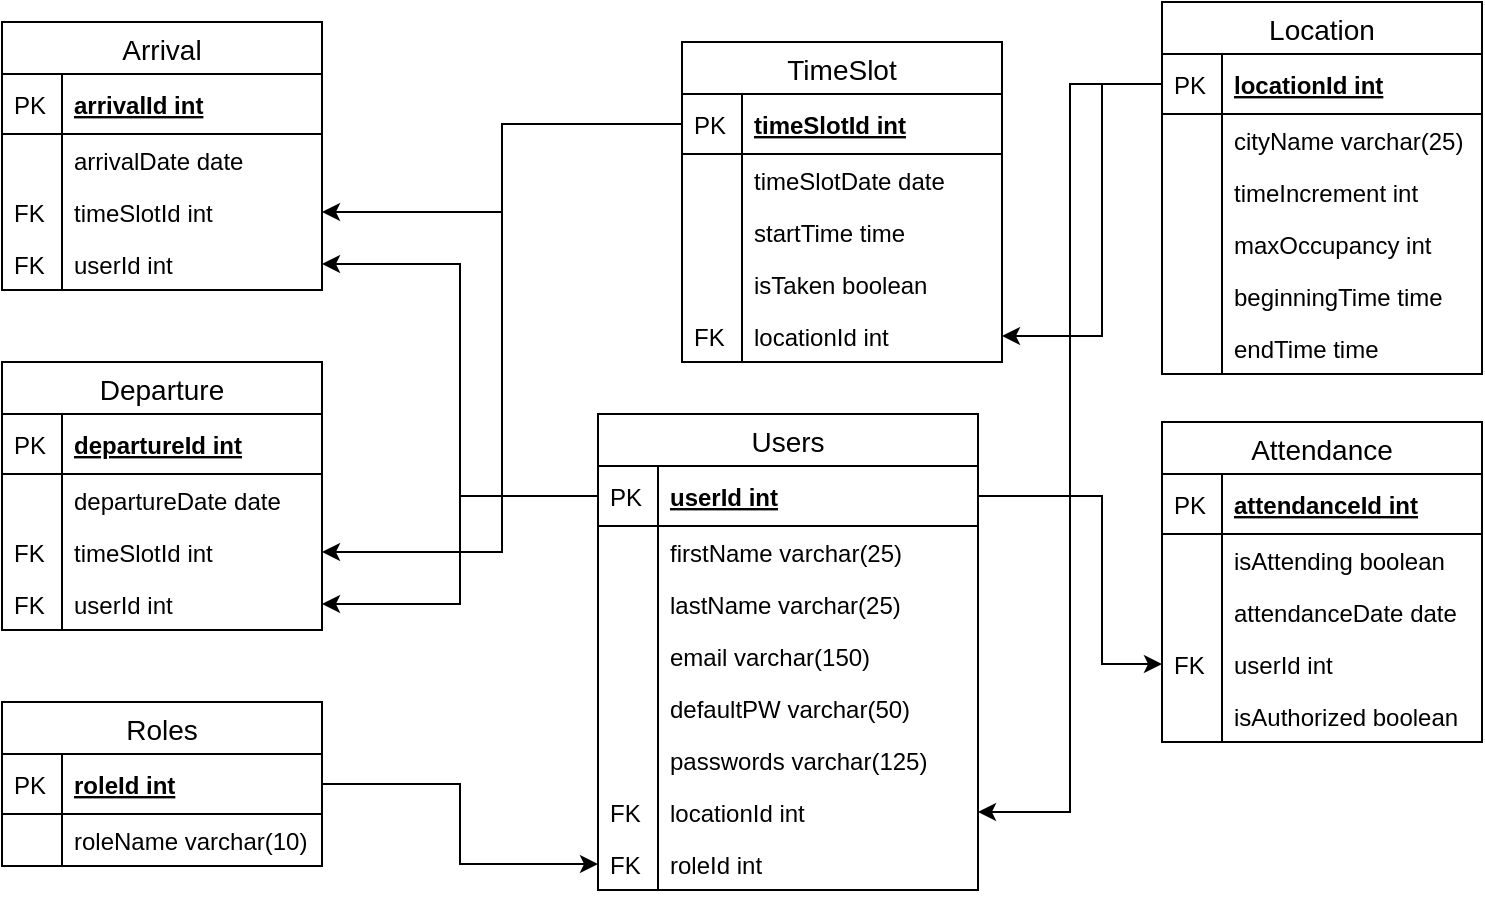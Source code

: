 <mxfile version="11.1.4" type="device"><diagram id="C5RBs43oDa-KdzZeNtuy" name="Page-1"><mxGraphModel dx="1326" dy="808" grid="1" gridSize="10" guides="1" tooltips="1" connect="1" arrows="1" fold="1" page="1" pageScale="1" pageWidth="827" pageHeight="1169" math="0" shadow="0"><root><mxCell id="WIyWlLk6GJQsqaUBKTNV-0"/><mxCell id="WIyWlLk6GJQsqaUBKTNV-1" parent="WIyWlLk6GJQsqaUBKTNV-0"/><mxCell id="_9eZd36qCRKA0Puoi7KZ-58" style="edgeStyle=orthogonalEdgeStyle;rounded=0;orthogonalLoop=1;jettySize=auto;html=1;exitX=1;exitY=0.5;exitDx=0;exitDy=0;entryX=0;entryY=0.5;entryDx=0;entryDy=0;" parent="WIyWlLk6GJQsqaUBKTNV-1" source="_9eZd36qCRKA0Puoi7KZ-10" target="_9eZd36qCRKA0Puoi7KZ-40" edge="1"><mxGeometry relative="1" as="geometry"><Array as="points"><mxPoint x="570" y="267"/><mxPoint x="570" y="351"/></Array></mxGeometry></mxCell><mxCell id="_9eZd36qCRKA0Puoi7KZ-59" style="edgeStyle=orthogonalEdgeStyle;rounded=0;orthogonalLoop=1;jettySize=auto;html=1;exitX=0;exitY=0.5;exitDx=0;exitDy=0;entryX=1;entryY=0.5;entryDx=0;entryDy=0;" parent="WIyWlLk6GJQsqaUBKTNV-1" source="_9eZd36qCRKA0Puoi7KZ-10" target="_9eZd36qCRKA0Puoi7KZ-27" edge="1"><mxGeometry relative="1" as="geometry"/></mxCell><mxCell id="_9eZd36qCRKA0Puoi7KZ-62" style="edgeStyle=orthogonalEdgeStyle;rounded=0;orthogonalLoop=1;jettySize=auto;html=1;exitX=0;exitY=0.5;exitDx=0;exitDy=0;entryX=1;entryY=0.5;entryDx=0;entryDy=0;" parent="WIyWlLk6GJQsqaUBKTNV-1" source="_9eZd36qCRKA0Puoi7KZ-45" target="_9eZd36qCRKA0Puoi7KZ-25" edge="1"><mxGeometry relative="1" as="geometry"/></mxCell><mxCell id="_9eZd36qCRKA0Puoi7KZ-75" style="edgeStyle=orthogonalEdgeStyle;rounded=0;orthogonalLoop=1;jettySize=auto;html=1;exitX=0;exitY=0.5;exitDx=0;exitDy=0;entryX=1;entryY=0.5;entryDx=0;entryDy=0;" parent="WIyWlLk6GJQsqaUBKTNV-1" source="_9eZd36qCRKA0Puoi7KZ-10" target="_9eZd36qCRKA0Puoi7KZ-70" edge="1"><mxGeometry relative="1" as="geometry"/></mxCell><mxCell id="_9eZd36qCRKA0Puoi7KZ-33" value="Attendance" style="swimlane;fontStyle=0;childLayout=stackLayout;horizontal=1;startSize=26;horizontalStack=0;resizeParent=1;resizeParentMax=0;resizeLast=0;collapsible=1;marginBottom=0;align=center;fontSize=14;" parent="WIyWlLk6GJQsqaUBKTNV-1" vertex="1"><mxGeometry x="600" y="230" width="160" height="160" as="geometry"><mxRectangle x="600" y="230" width="100" height="26" as="alternateBounds"/></mxGeometry></mxCell><mxCell id="_9eZd36qCRKA0Puoi7KZ-34" value="attendanceId int" style="shape=partialRectangle;top=0;left=0;right=0;bottom=1;align=left;verticalAlign=middle;fillColor=none;spacingLeft=34;spacingRight=4;overflow=hidden;rotatable=0;points=[[0,0.5],[1,0.5]];portConstraint=eastwest;dropTarget=0;fontStyle=5;fontSize=12;" parent="_9eZd36qCRKA0Puoi7KZ-33" vertex="1"><mxGeometry y="26" width="160" height="30" as="geometry"/></mxCell><mxCell id="_9eZd36qCRKA0Puoi7KZ-35" value="PK" style="shape=partialRectangle;top=0;left=0;bottom=0;fillColor=none;align=left;verticalAlign=middle;spacingLeft=4;spacingRight=4;overflow=hidden;rotatable=0;points=[];portConstraint=eastwest;part=1;fontSize=12;" parent="_9eZd36qCRKA0Puoi7KZ-34" vertex="1" connectable="0"><mxGeometry width="30" height="30" as="geometry"/></mxCell><mxCell id="_9eZd36qCRKA0Puoi7KZ-36" value="isAttending boolean" style="shape=partialRectangle;top=0;left=0;right=0;bottom=0;align=left;verticalAlign=top;fillColor=none;spacingLeft=34;spacingRight=4;overflow=hidden;rotatable=0;points=[[0,0.5],[1,0.5]];portConstraint=eastwest;dropTarget=0;fontSize=12;" parent="_9eZd36qCRKA0Puoi7KZ-33" vertex="1"><mxGeometry y="56" width="160" height="26" as="geometry"/></mxCell><mxCell id="_9eZd36qCRKA0Puoi7KZ-37" value="" style="shape=partialRectangle;top=0;left=0;bottom=0;fillColor=none;align=left;verticalAlign=top;spacingLeft=4;spacingRight=4;overflow=hidden;rotatable=0;points=[];portConstraint=eastwest;part=1;fontSize=12;" parent="_9eZd36qCRKA0Puoi7KZ-36" vertex="1" connectable="0"><mxGeometry width="30" height="26" as="geometry"/></mxCell><mxCell id="_9eZd36qCRKA0Puoi7KZ-38" value="attendanceDate date" style="shape=partialRectangle;top=0;left=0;right=0;bottom=0;align=left;verticalAlign=top;fillColor=none;spacingLeft=34;spacingRight=4;overflow=hidden;rotatable=0;points=[[0,0.5],[1,0.5]];portConstraint=eastwest;dropTarget=0;fontSize=12;" parent="_9eZd36qCRKA0Puoi7KZ-33" vertex="1"><mxGeometry y="82" width="160" height="26" as="geometry"/></mxCell><mxCell id="_9eZd36qCRKA0Puoi7KZ-39" value="" style="shape=partialRectangle;top=0;left=0;bottom=0;fillColor=none;align=left;verticalAlign=top;spacingLeft=4;spacingRight=4;overflow=hidden;rotatable=0;points=[];portConstraint=eastwest;part=1;fontSize=12;" parent="_9eZd36qCRKA0Puoi7KZ-38" vertex="1" connectable="0"><mxGeometry width="30" height="26" as="geometry"/></mxCell><mxCell id="_9eZd36qCRKA0Puoi7KZ-40" value="userId int" style="shape=partialRectangle;top=0;left=0;right=0;bottom=0;align=left;verticalAlign=top;fillColor=none;spacingLeft=34;spacingRight=4;overflow=hidden;rotatable=0;points=[[0,0.5],[1,0.5]];portConstraint=eastwest;dropTarget=0;fontSize=12;" parent="_9eZd36qCRKA0Puoi7KZ-33" vertex="1"><mxGeometry y="108" width="160" height="26" as="geometry"/></mxCell><mxCell id="_9eZd36qCRKA0Puoi7KZ-41" value="FK" style="shape=partialRectangle;top=0;left=0;bottom=0;fillColor=none;align=left;verticalAlign=top;spacingLeft=4;spacingRight=4;overflow=hidden;rotatable=0;points=[];portConstraint=eastwest;part=1;fontSize=12;" parent="_9eZd36qCRKA0Puoi7KZ-40" vertex="1" connectable="0"><mxGeometry width="30" height="26" as="geometry"/></mxCell><mxCell id="MgWnpzEcwCALH-jue8gJ-12" value="isAuthorized boolean" style="shape=partialRectangle;top=0;left=0;right=0;bottom=0;align=left;verticalAlign=top;fillColor=none;spacingLeft=34;spacingRight=4;overflow=hidden;rotatable=0;points=[[0,0.5],[1,0.5]];portConstraint=eastwest;dropTarget=0;fontSize=12;" parent="_9eZd36qCRKA0Puoi7KZ-33" vertex="1"><mxGeometry y="134" width="160" height="26" as="geometry"/></mxCell><mxCell id="MgWnpzEcwCALH-jue8gJ-13" value="" style="shape=partialRectangle;top=0;left=0;bottom=0;fillColor=none;align=left;verticalAlign=top;spacingLeft=4;spacingRight=4;overflow=hidden;rotatable=0;points=[];portConstraint=eastwest;part=1;fontSize=12;" parent="MgWnpzEcwCALH-jue8gJ-12" vertex="1" connectable="0"><mxGeometry width="30" height="26" as="geometry"/></mxCell><mxCell id="_9eZd36qCRKA0Puoi7KZ-89" style="edgeStyle=orthogonalEdgeStyle;rounded=0;orthogonalLoop=1;jettySize=auto;html=1;exitX=1;exitY=0.5;exitDx=0;exitDy=0;entryX=0;entryY=0.5;entryDx=0;entryDy=0;" parent="WIyWlLk6GJQsqaUBKTNV-1" source="_9eZd36qCRKA0Puoi7KZ-77" target="_9eZd36qCRKA0Puoi7KZ-87" edge="1"><mxGeometry relative="1" as="geometry"/></mxCell><mxCell id="_9eZd36qCRKA0Puoi7KZ-20" value="Arrival" style="swimlane;fontStyle=0;childLayout=stackLayout;horizontal=1;startSize=26;horizontalStack=0;resizeParent=1;resizeParentMax=0;resizeLast=0;collapsible=1;marginBottom=0;align=center;fontSize=14;" parent="WIyWlLk6GJQsqaUBKTNV-1" vertex="1"><mxGeometry x="20" y="30" width="160" height="134" as="geometry"/></mxCell><mxCell id="_9eZd36qCRKA0Puoi7KZ-21" value="arrivalId int" style="shape=partialRectangle;top=0;left=0;right=0;bottom=1;align=left;verticalAlign=middle;fillColor=none;spacingLeft=34;spacingRight=4;overflow=hidden;rotatable=0;points=[[0,0.5],[1,0.5]];portConstraint=eastwest;dropTarget=0;fontStyle=5;fontSize=12;" parent="_9eZd36qCRKA0Puoi7KZ-20" vertex="1"><mxGeometry y="26" width="160" height="30" as="geometry"/></mxCell><mxCell id="_9eZd36qCRKA0Puoi7KZ-22" value="PK" style="shape=partialRectangle;top=0;left=0;bottom=0;fillColor=none;align=left;verticalAlign=middle;spacingLeft=4;spacingRight=4;overflow=hidden;rotatable=0;points=[];portConstraint=eastwest;part=1;fontSize=12;" parent="_9eZd36qCRKA0Puoi7KZ-21" vertex="1" connectable="0"><mxGeometry width="30" height="30" as="geometry"/></mxCell><mxCell id="_9eZd36qCRKA0Puoi7KZ-23" value="arrivalDate date" style="shape=partialRectangle;top=0;left=0;right=0;bottom=0;align=left;verticalAlign=top;fillColor=none;spacingLeft=34;spacingRight=4;overflow=hidden;rotatable=0;points=[[0,0.5],[1,0.5]];portConstraint=eastwest;dropTarget=0;fontSize=12;" parent="_9eZd36qCRKA0Puoi7KZ-20" vertex="1"><mxGeometry y="56" width="160" height="26" as="geometry"/></mxCell><mxCell id="_9eZd36qCRKA0Puoi7KZ-24" value="" style="shape=partialRectangle;top=0;left=0;bottom=0;fillColor=none;align=left;verticalAlign=top;spacingLeft=4;spacingRight=4;overflow=hidden;rotatable=0;points=[];portConstraint=eastwest;part=1;fontSize=12;" parent="_9eZd36qCRKA0Puoi7KZ-23" vertex="1" connectable="0"><mxGeometry width="30" height="26" as="geometry"/></mxCell><mxCell id="_9eZd36qCRKA0Puoi7KZ-25" value="timeSlotId int" style="shape=partialRectangle;top=0;left=0;right=0;bottom=0;align=left;verticalAlign=top;fillColor=none;spacingLeft=34;spacingRight=4;overflow=hidden;rotatable=0;points=[[0,0.5],[1,0.5]];portConstraint=eastwest;dropTarget=0;fontSize=12;" parent="_9eZd36qCRKA0Puoi7KZ-20" vertex="1"><mxGeometry y="82" width="160" height="26" as="geometry"/></mxCell><mxCell id="_9eZd36qCRKA0Puoi7KZ-26" value="FK" style="shape=partialRectangle;top=0;left=0;bottom=0;fillColor=none;align=left;verticalAlign=top;spacingLeft=4;spacingRight=4;overflow=hidden;rotatable=0;points=[];portConstraint=eastwest;part=1;fontSize=12;" parent="_9eZd36qCRKA0Puoi7KZ-25" vertex="1" connectable="0"><mxGeometry width="30" height="26" as="geometry"/></mxCell><mxCell id="_9eZd36qCRKA0Puoi7KZ-27" value="userId int" style="shape=partialRectangle;top=0;left=0;right=0;bottom=0;align=left;verticalAlign=top;fillColor=none;spacingLeft=34;spacingRight=4;overflow=hidden;rotatable=0;points=[[0,0.5],[1,0.5]];portConstraint=eastwest;dropTarget=0;fontSize=12;" parent="_9eZd36qCRKA0Puoi7KZ-20" vertex="1"><mxGeometry y="108" width="160" height="26" as="geometry"/></mxCell><mxCell id="_9eZd36qCRKA0Puoi7KZ-28" value="FK" style="shape=partialRectangle;top=0;left=0;bottom=0;fillColor=none;align=left;verticalAlign=top;spacingLeft=4;spacingRight=4;overflow=hidden;rotatable=0;points=[];portConstraint=eastwest;part=1;fontSize=12;" parent="_9eZd36qCRKA0Puoi7KZ-27" vertex="1" connectable="0"><mxGeometry width="30" height="26" as="geometry"/></mxCell><mxCell id="_9eZd36qCRKA0Puoi7KZ-63" value="Departure" style="swimlane;fontStyle=0;childLayout=stackLayout;horizontal=1;startSize=26;horizontalStack=0;resizeParent=1;resizeParentMax=0;resizeLast=0;collapsible=1;marginBottom=0;align=center;fontSize=14;" parent="WIyWlLk6GJQsqaUBKTNV-1" vertex="1"><mxGeometry x="20" y="200" width="160" height="134" as="geometry"/></mxCell><mxCell id="_9eZd36qCRKA0Puoi7KZ-64" value="departureId int" style="shape=partialRectangle;top=0;left=0;right=0;bottom=1;align=left;verticalAlign=middle;fillColor=none;spacingLeft=34;spacingRight=4;overflow=hidden;rotatable=0;points=[[0,0.5],[1,0.5]];portConstraint=eastwest;dropTarget=0;fontStyle=5;fontSize=12;" parent="_9eZd36qCRKA0Puoi7KZ-63" vertex="1"><mxGeometry y="26" width="160" height="30" as="geometry"/></mxCell><mxCell id="_9eZd36qCRKA0Puoi7KZ-65" value="PK" style="shape=partialRectangle;top=0;left=0;bottom=0;fillColor=none;align=left;verticalAlign=middle;spacingLeft=4;spacingRight=4;overflow=hidden;rotatable=0;points=[];portConstraint=eastwest;part=1;fontSize=12;" parent="_9eZd36qCRKA0Puoi7KZ-64" vertex="1" connectable="0"><mxGeometry width="30" height="30" as="geometry"/></mxCell><mxCell id="_9eZd36qCRKA0Puoi7KZ-66" value="departureDate date" style="shape=partialRectangle;top=0;left=0;right=0;bottom=0;align=left;verticalAlign=top;fillColor=none;spacingLeft=34;spacingRight=4;overflow=hidden;rotatable=0;points=[[0,0.5],[1,0.5]];portConstraint=eastwest;dropTarget=0;fontSize=12;" parent="_9eZd36qCRKA0Puoi7KZ-63" vertex="1"><mxGeometry y="56" width="160" height="26" as="geometry"/></mxCell><mxCell id="_9eZd36qCRKA0Puoi7KZ-67" value="" style="shape=partialRectangle;top=0;left=0;bottom=0;fillColor=none;align=left;verticalAlign=top;spacingLeft=4;spacingRight=4;overflow=hidden;rotatable=0;points=[];portConstraint=eastwest;part=1;fontSize=12;" parent="_9eZd36qCRKA0Puoi7KZ-66" vertex="1" connectable="0"><mxGeometry width="30" height="26" as="geometry"/></mxCell><mxCell id="_9eZd36qCRKA0Puoi7KZ-68" value="timeSlotId int" style="shape=partialRectangle;top=0;left=0;right=0;bottom=0;align=left;verticalAlign=top;fillColor=none;spacingLeft=34;spacingRight=4;overflow=hidden;rotatable=0;points=[[0,0.5],[1,0.5]];portConstraint=eastwest;dropTarget=0;fontSize=12;" parent="_9eZd36qCRKA0Puoi7KZ-63" vertex="1"><mxGeometry y="82" width="160" height="26" as="geometry"/></mxCell><mxCell id="_9eZd36qCRKA0Puoi7KZ-69" value="FK" style="shape=partialRectangle;top=0;left=0;bottom=0;fillColor=none;align=left;verticalAlign=top;spacingLeft=4;spacingRight=4;overflow=hidden;rotatable=0;points=[];portConstraint=eastwest;part=1;fontSize=12;" parent="_9eZd36qCRKA0Puoi7KZ-68" vertex="1" connectable="0"><mxGeometry width="30" height="26" as="geometry"/></mxCell><mxCell id="_9eZd36qCRKA0Puoi7KZ-70" value="userId int" style="shape=partialRectangle;top=0;left=0;right=0;bottom=0;align=left;verticalAlign=top;fillColor=none;spacingLeft=34;spacingRight=4;overflow=hidden;rotatable=0;points=[[0,0.5],[1,0.5]];portConstraint=eastwest;dropTarget=0;fontSize=12;" parent="_9eZd36qCRKA0Puoi7KZ-63" vertex="1"><mxGeometry y="108" width="160" height="26" as="geometry"/></mxCell><mxCell id="_9eZd36qCRKA0Puoi7KZ-71" value="FK" style="shape=partialRectangle;top=0;left=0;bottom=0;fillColor=none;align=left;verticalAlign=top;spacingLeft=4;spacingRight=4;overflow=hidden;rotatable=0;points=[];portConstraint=eastwest;part=1;fontSize=12;" parent="_9eZd36qCRKA0Puoi7KZ-70" vertex="1" connectable="0"><mxGeometry width="30" height="26" as="geometry"/></mxCell><mxCell id="_9eZd36qCRKA0Puoi7KZ-44" value="TimeSlot" style="swimlane;fontStyle=0;childLayout=stackLayout;horizontal=1;startSize=26;horizontalStack=0;resizeParent=1;resizeParentMax=0;resizeLast=0;collapsible=1;marginBottom=0;align=center;fontSize=14;" parent="WIyWlLk6GJQsqaUBKTNV-1" vertex="1"><mxGeometry x="360" y="40" width="160" height="160" as="geometry"><mxRectangle x="360" y="40" width="90" height="26" as="alternateBounds"/></mxGeometry></mxCell><mxCell id="_9eZd36qCRKA0Puoi7KZ-45" value="timeSlotId int" style="shape=partialRectangle;top=0;left=0;right=0;bottom=1;align=left;verticalAlign=middle;fillColor=none;spacingLeft=34;spacingRight=4;overflow=hidden;rotatable=0;points=[[0,0.5],[1,0.5]];portConstraint=eastwest;dropTarget=0;fontStyle=5;fontSize=12;" parent="_9eZd36qCRKA0Puoi7KZ-44" vertex="1"><mxGeometry y="26" width="160" height="30" as="geometry"/></mxCell><mxCell id="_9eZd36qCRKA0Puoi7KZ-46" value="PK" style="shape=partialRectangle;top=0;left=0;bottom=0;fillColor=none;align=left;verticalAlign=middle;spacingLeft=4;spacingRight=4;overflow=hidden;rotatable=0;points=[];portConstraint=eastwest;part=1;fontSize=12;" parent="_9eZd36qCRKA0Puoi7KZ-45" vertex="1" connectable="0"><mxGeometry width="30" height="30" as="geometry"/></mxCell><mxCell id="MgWnpzEcwCALH-jue8gJ-10" value="timeSlotDate date" style="shape=partialRectangle;top=0;left=0;right=0;bottom=0;align=left;verticalAlign=top;fillColor=none;spacingLeft=34;spacingRight=4;overflow=hidden;rotatable=0;points=[[0,0.5],[1,0.5]];portConstraint=eastwest;dropTarget=0;fontSize=12;" parent="_9eZd36qCRKA0Puoi7KZ-44" vertex="1"><mxGeometry y="56" width="160" height="26" as="geometry"/></mxCell><mxCell id="MgWnpzEcwCALH-jue8gJ-11" value="" style="shape=partialRectangle;top=0;left=0;bottom=0;fillColor=none;align=left;verticalAlign=top;spacingLeft=4;spacingRight=4;overflow=hidden;rotatable=0;points=[];portConstraint=eastwest;part=1;fontSize=12;" parent="MgWnpzEcwCALH-jue8gJ-10" vertex="1" connectable="0"><mxGeometry width="30" height="26" as="geometry"/></mxCell><mxCell id="_9eZd36qCRKA0Puoi7KZ-49" value="startTime time" style="shape=partialRectangle;top=0;left=0;right=0;bottom=0;align=left;verticalAlign=top;fillColor=none;spacingLeft=34;spacingRight=4;overflow=hidden;rotatable=0;points=[[0,0.5],[1,0.5]];portConstraint=eastwest;dropTarget=0;fontSize=12;" parent="_9eZd36qCRKA0Puoi7KZ-44" vertex="1"><mxGeometry y="82" width="160" height="26" as="geometry"/></mxCell><mxCell id="_9eZd36qCRKA0Puoi7KZ-50" value="" style="shape=partialRectangle;top=0;left=0;bottom=0;fillColor=none;align=left;verticalAlign=top;spacingLeft=4;spacingRight=4;overflow=hidden;rotatable=0;points=[];portConstraint=eastwest;part=1;fontSize=12;" parent="_9eZd36qCRKA0Puoi7KZ-49" vertex="1" connectable="0"><mxGeometry width="30" height="26" as="geometry"/></mxCell><mxCell id="xoEdXnqnT0k_mcdLC6fX-0" value="isTaken boolean" style="shape=partialRectangle;top=0;left=0;right=0;bottom=0;align=left;verticalAlign=top;fillColor=none;spacingLeft=34;spacingRight=4;overflow=hidden;rotatable=0;points=[[0,0.5],[1,0.5]];portConstraint=eastwest;dropTarget=0;fontSize=12;" parent="_9eZd36qCRKA0Puoi7KZ-44" vertex="1"><mxGeometry y="108" width="160" height="26" as="geometry"/></mxCell><mxCell id="xoEdXnqnT0k_mcdLC6fX-1" value="" style="shape=partialRectangle;top=0;left=0;bottom=0;fillColor=none;align=left;verticalAlign=top;spacingLeft=4;spacingRight=4;overflow=hidden;rotatable=0;points=[];portConstraint=eastwest;part=1;fontSize=12;" parent="xoEdXnqnT0k_mcdLC6fX-0" vertex="1" connectable="0"><mxGeometry width="30" height="26" as="geometry"/></mxCell><mxCell id="_9eZd36qCRKA0Puoi7KZ-110" value="locationId int" style="shape=partialRectangle;top=0;left=0;right=0;bottom=0;align=left;verticalAlign=top;fillColor=none;spacingLeft=34;spacingRight=4;overflow=hidden;rotatable=0;points=[[0,0.5],[1,0.5]];portConstraint=eastwest;dropTarget=0;fontSize=12;" parent="_9eZd36qCRKA0Puoi7KZ-44" vertex="1"><mxGeometry y="134" width="160" height="26" as="geometry"/></mxCell><mxCell id="_9eZd36qCRKA0Puoi7KZ-111" value="FK" style="shape=partialRectangle;top=0;left=0;bottom=0;fillColor=none;align=left;verticalAlign=top;spacingLeft=4;spacingRight=4;overflow=hidden;rotatable=0;points=[];portConstraint=eastwest;part=1;fontSize=12;" parent="_9eZd36qCRKA0Puoi7KZ-110" vertex="1" connectable="0"><mxGeometry width="30" height="26" as="geometry"/></mxCell><mxCell id="_9eZd36qCRKA0Puoi7KZ-112" style="edgeStyle=orthogonalEdgeStyle;rounded=0;orthogonalLoop=1;jettySize=auto;html=1;exitX=0;exitY=0.5;exitDx=0;exitDy=0;entryX=1;entryY=0.5;entryDx=0;entryDy=0;" parent="WIyWlLk6GJQsqaUBKTNV-1" source="_9eZd36qCRKA0Puoi7KZ-45" target="_9eZd36qCRKA0Puoi7KZ-68" edge="1"><mxGeometry relative="1" as="geometry"/></mxCell><mxCell id="_9eZd36qCRKA0Puoi7KZ-76" value="Roles" style="swimlane;fontStyle=0;childLayout=stackLayout;horizontal=1;startSize=26;horizontalStack=0;resizeParent=1;resizeParentMax=0;resizeLast=0;collapsible=1;marginBottom=0;align=center;fontSize=14;" parent="WIyWlLk6GJQsqaUBKTNV-1" vertex="1"><mxGeometry x="20" y="370" width="160" height="82" as="geometry"><mxRectangle x="20" y="370" width="70" height="26" as="alternateBounds"/></mxGeometry></mxCell><mxCell id="_9eZd36qCRKA0Puoi7KZ-77" value="roleId int" style="shape=partialRectangle;top=0;left=0;right=0;bottom=1;align=left;verticalAlign=middle;fillColor=none;spacingLeft=34;spacingRight=4;overflow=hidden;rotatable=0;points=[[0,0.5],[1,0.5]];portConstraint=eastwest;dropTarget=0;fontStyle=5;fontSize=12;" parent="_9eZd36qCRKA0Puoi7KZ-76" vertex="1"><mxGeometry y="26" width="160" height="30" as="geometry"/></mxCell><mxCell id="_9eZd36qCRKA0Puoi7KZ-78" value="PK" style="shape=partialRectangle;top=0;left=0;bottom=0;fillColor=none;align=left;verticalAlign=middle;spacingLeft=4;spacingRight=4;overflow=hidden;rotatable=0;points=[];portConstraint=eastwest;part=1;fontSize=12;" parent="_9eZd36qCRKA0Puoi7KZ-77" vertex="1" connectable="0"><mxGeometry width="30" height="30" as="geometry"/></mxCell><mxCell id="_9eZd36qCRKA0Puoi7KZ-79" value="roleName varchar(10)" style="shape=partialRectangle;top=0;left=0;right=0;bottom=0;align=left;verticalAlign=top;fillColor=none;spacingLeft=34;spacingRight=4;overflow=hidden;rotatable=0;points=[[0,0.5],[1,0.5]];portConstraint=eastwest;dropTarget=0;fontSize=12;" parent="_9eZd36qCRKA0Puoi7KZ-76" vertex="1"><mxGeometry y="56" width="160" height="26" as="geometry"/></mxCell><mxCell id="_9eZd36qCRKA0Puoi7KZ-80" value="" style="shape=partialRectangle;top=0;left=0;bottom=0;fillColor=none;align=left;verticalAlign=top;spacingLeft=4;spacingRight=4;overflow=hidden;rotatable=0;points=[];portConstraint=eastwest;part=1;fontSize=12;" parent="_9eZd36qCRKA0Puoi7KZ-79" vertex="1" connectable="0"><mxGeometry width="30" height="26" as="geometry"/></mxCell><mxCell id="_9eZd36qCRKA0Puoi7KZ-90" value="Location" style="swimlane;fontStyle=0;childLayout=stackLayout;horizontal=1;startSize=26;horizontalStack=0;resizeParent=1;resizeParentMax=0;resizeLast=0;collapsible=1;marginBottom=0;align=center;fontSize=14;" parent="WIyWlLk6GJQsqaUBKTNV-1" vertex="1"><mxGeometry x="600" y="20" width="160" height="186" as="geometry"><mxRectangle x="600" y="20" width="90" height="26" as="alternateBounds"/></mxGeometry></mxCell><mxCell id="_9eZd36qCRKA0Puoi7KZ-91" value="locationId int" style="shape=partialRectangle;top=0;left=0;right=0;bottom=1;align=left;verticalAlign=middle;fillColor=none;spacingLeft=34;spacingRight=4;overflow=hidden;rotatable=0;points=[[0,0.5],[1,0.5]];portConstraint=eastwest;dropTarget=0;fontStyle=5;fontSize=12;" parent="_9eZd36qCRKA0Puoi7KZ-90" vertex="1"><mxGeometry y="26" width="160" height="30" as="geometry"/></mxCell><mxCell id="_9eZd36qCRKA0Puoi7KZ-92" value="PK" style="shape=partialRectangle;top=0;left=0;bottom=0;fillColor=none;align=left;verticalAlign=middle;spacingLeft=4;spacingRight=4;overflow=hidden;rotatable=0;points=[];portConstraint=eastwest;part=1;fontSize=12;" parent="_9eZd36qCRKA0Puoi7KZ-91" vertex="1" connectable="0"><mxGeometry width="30" height="30" as="geometry"/></mxCell><mxCell id="_9eZd36qCRKA0Puoi7KZ-93" value="cityName varchar(25)" style="shape=partialRectangle;top=0;left=0;right=0;bottom=0;align=left;verticalAlign=top;fillColor=none;spacingLeft=34;spacingRight=4;overflow=hidden;rotatable=0;points=[[0,0.5],[1,0.5]];portConstraint=eastwest;dropTarget=0;fontSize=12;" parent="_9eZd36qCRKA0Puoi7KZ-90" vertex="1"><mxGeometry y="56" width="160" height="26" as="geometry"/></mxCell><mxCell id="_9eZd36qCRKA0Puoi7KZ-94" value="" style="shape=partialRectangle;top=0;left=0;bottom=0;fillColor=none;align=left;verticalAlign=top;spacingLeft=4;spacingRight=4;overflow=hidden;rotatable=0;points=[];portConstraint=eastwest;part=1;fontSize=12;" parent="_9eZd36qCRKA0Puoi7KZ-93" vertex="1" connectable="0"><mxGeometry width="30" height="26" as="geometry"/></mxCell><mxCell id="_9eZd36qCRKA0Puoi7KZ-113" value="timeIncrement int" style="shape=partialRectangle;top=0;left=0;right=0;bottom=0;align=left;verticalAlign=top;fillColor=none;spacingLeft=34;spacingRight=4;overflow=hidden;rotatable=0;points=[[0,0.5],[1,0.5]];portConstraint=eastwest;dropTarget=0;fontSize=12;" parent="_9eZd36qCRKA0Puoi7KZ-90" vertex="1"><mxGeometry y="82" width="160" height="26" as="geometry"/></mxCell><mxCell id="_9eZd36qCRKA0Puoi7KZ-114" value="" style="shape=partialRectangle;top=0;left=0;bottom=0;fillColor=none;align=left;verticalAlign=top;spacingLeft=4;spacingRight=4;overflow=hidden;rotatable=0;points=[];portConstraint=eastwest;part=1;fontSize=12;" parent="_9eZd36qCRKA0Puoi7KZ-113" vertex="1" connectable="0"><mxGeometry width="30" height="26" as="geometry"/></mxCell><mxCell id="_9eZd36qCRKA0Puoi7KZ-116" value="maxOccupancy int" style="shape=partialRectangle;top=0;left=0;right=0;bottom=0;align=left;verticalAlign=top;fillColor=none;spacingLeft=34;spacingRight=4;overflow=hidden;rotatable=0;points=[[0,0.5],[1,0.5]];portConstraint=eastwest;dropTarget=0;fontSize=12;" parent="_9eZd36qCRKA0Puoi7KZ-90" vertex="1"><mxGeometry y="108" width="160" height="26" as="geometry"/></mxCell><mxCell id="_9eZd36qCRKA0Puoi7KZ-117" value="" style="shape=partialRectangle;top=0;left=0;bottom=0;fillColor=none;align=left;verticalAlign=top;spacingLeft=4;spacingRight=4;overflow=hidden;rotatable=0;points=[];portConstraint=eastwest;part=1;fontSize=12;" parent="_9eZd36qCRKA0Puoi7KZ-116" vertex="1" connectable="0"><mxGeometry width="30" height="26" as="geometry"/></mxCell><mxCell id="MgWnpzEcwCALH-jue8gJ-8" value="beginningTime time" style="shape=partialRectangle;top=0;left=0;right=0;bottom=0;align=left;verticalAlign=top;fillColor=none;spacingLeft=34;spacingRight=4;overflow=hidden;rotatable=0;points=[[0,0.5],[1,0.5]];portConstraint=eastwest;dropTarget=0;fontSize=12;" parent="_9eZd36qCRKA0Puoi7KZ-90" vertex="1"><mxGeometry y="134" width="160" height="26" as="geometry"/></mxCell><mxCell id="MgWnpzEcwCALH-jue8gJ-9" value="" style="shape=partialRectangle;top=0;left=0;bottom=0;fillColor=none;align=left;verticalAlign=top;spacingLeft=4;spacingRight=4;overflow=hidden;rotatable=0;points=[];portConstraint=eastwest;part=1;fontSize=12;" parent="MgWnpzEcwCALH-jue8gJ-8" vertex="1" connectable="0"><mxGeometry width="30" height="26" as="geometry"/></mxCell><mxCell id="MgWnpzEcwCALH-jue8gJ-4" value="endTime time" style="shape=partialRectangle;top=0;left=0;right=0;bottom=0;align=left;verticalAlign=top;fillColor=none;spacingLeft=34;spacingRight=4;overflow=hidden;rotatable=0;points=[[0,0.5],[1,0.5]];portConstraint=eastwest;dropTarget=0;fontSize=12;" parent="_9eZd36qCRKA0Puoi7KZ-90" vertex="1"><mxGeometry y="160" width="160" height="26" as="geometry"/></mxCell><mxCell id="MgWnpzEcwCALH-jue8gJ-5" value="" style="shape=partialRectangle;top=0;left=0;bottom=0;fillColor=none;align=left;verticalAlign=top;spacingLeft=4;spacingRight=4;overflow=hidden;rotatable=0;points=[];portConstraint=eastwest;part=1;fontSize=12;" parent="MgWnpzEcwCALH-jue8gJ-4" vertex="1" connectable="0"><mxGeometry width="30" height="26" as="geometry"/></mxCell><mxCell id="_9eZd36qCRKA0Puoi7KZ-115" style="edgeStyle=orthogonalEdgeStyle;rounded=0;orthogonalLoop=1;jettySize=auto;html=1;exitX=0;exitY=0.5;exitDx=0;exitDy=0;entryX=1;entryY=0.5;entryDx=0;entryDy=0;" parent="WIyWlLk6GJQsqaUBKTNV-1" source="_9eZd36qCRKA0Puoi7KZ-91" target="_9eZd36qCRKA0Puoi7KZ-110" edge="1"><mxGeometry relative="1" as="geometry"><Array as="points"><mxPoint x="570" y="61"/><mxPoint x="570" y="187"/></Array></mxGeometry></mxCell><mxCell id="_9eZd36qCRKA0Puoi7KZ-9" value="Users" style="swimlane;fontStyle=0;childLayout=stackLayout;horizontal=1;startSize=26;horizontalStack=0;resizeParent=1;resizeParentMax=0;resizeLast=0;collapsible=1;marginBottom=0;align=center;fontSize=14;" parent="WIyWlLk6GJQsqaUBKTNV-1" vertex="1"><mxGeometry x="318" y="226" width="190" height="238" as="geometry"><mxRectangle x="340" y="191" width="70" height="26" as="alternateBounds"/></mxGeometry></mxCell><mxCell id="_9eZd36qCRKA0Puoi7KZ-10" value="userId int" style="shape=partialRectangle;top=0;left=0;right=0;bottom=1;align=left;verticalAlign=middle;fillColor=none;spacingLeft=34;spacingRight=4;overflow=hidden;rotatable=0;points=[[0,0.5],[1,0.5]];portConstraint=eastwest;dropTarget=0;fontStyle=5;fontSize=12;" parent="_9eZd36qCRKA0Puoi7KZ-9" vertex="1"><mxGeometry y="26" width="190" height="30" as="geometry"/></mxCell><mxCell id="_9eZd36qCRKA0Puoi7KZ-11" value="PK" style="shape=partialRectangle;top=0;left=0;bottom=0;fillColor=none;align=left;verticalAlign=middle;spacingLeft=4;spacingRight=4;overflow=hidden;rotatable=0;points=[];portConstraint=eastwest;part=1;fontSize=12;" parent="_9eZd36qCRKA0Puoi7KZ-10" vertex="1" connectable="0"><mxGeometry width="30" height="30" as="geometry"/></mxCell><mxCell id="_9eZd36qCRKA0Puoi7KZ-12" value="firstName varchar(25)" style="shape=partialRectangle;top=0;left=0;right=0;bottom=0;align=left;verticalAlign=top;fillColor=none;spacingLeft=34;spacingRight=4;overflow=hidden;rotatable=0;points=[[0,0.5],[1,0.5]];portConstraint=eastwest;dropTarget=0;fontSize=12;" parent="_9eZd36qCRKA0Puoi7KZ-9" vertex="1"><mxGeometry y="56" width="190" height="26" as="geometry"/></mxCell><mxCell id="_9eZd36qCRKA0Puoi7KZ-13" value="" style="shape=partialRectangle;top=0;left=0;bottom=0;fillColor=none;align=left;verticalAlign=top;spacingLeft=4;spacingRight=4;overflow=hidden;rotatable=0;points=[];portConstraint=eastwest;part=1;fontSize=12;" parent="_9eZd36qCRKA0Puoi7KZ-12" vertex="1" connectable="0"><mxGeometry width="30" height="26" as="geometry"/></mxCell><mxCell id="_9eZd36qCRKA0Puoi7KZ-14" value="lastName varchar(25)" style="shape=partialRectangle;top=0;left=0;right=0;bottom=0;align=left;verticalAlign=top;fillColor=none;spacingLeft=34;spacingRight=4;overflow=hidden;rotatable=0;points=[[0,0.5],[1,0.5]];portConstraint=eastwest;dropTarget=0;fontSize=12;" parent="_9eZd36qCRKA0Puoi7KZ-9" vertex="1"><mxGeometry y="82" width="190" height="26" as="geometry"/></mxCell><mxCell id="_9eZd36qCRKA0Puoi7KZ-15" value="" style="shape=partialRectangle;top=0;left=0;bottom=0;fillColor=none;align=left;verticalAlign=top;spacingLeft=4;spacingRight=4;overflow=hidden;rotatable=0;points=[];portConstraint=eastwest;part=1;fontSize=12;" parent="_9eZd36qCRKA0Puoi7KZ-14" vertex="1" connectable="0"><mxGeometry width="30" height="26" as="geometry"/></mxCell><mxCell id="_9eZd36qCRKA0Puoi7KZ-16" value="email varchar(150)" style="shape=partialRectangle;top=0;left=0;right=0;bottom=0;align=left;verticalAlign=top;fillColor=none;spacingLeft=34;spacingRight=4;overflow=hidden;rotatable=0;points=[[0,0.5],[1,0.5]];portConstraint=eastwest;dropTarget=0;fontSize=12;" parent="_9eZd36qCRKA0Puoi7KZ-9" vertex="1"><mxGeometry y="108" width="190" height="26" as="geometry"/></mxCell><mxCell id="_9eZd36qCRKA0Puoi7KZ-17" value="" style="shape=partialRectangle;top=0;left=0;bottom=0;fillColor=none;align=left;verticalAlign=top;spacingLeft=4;spacingRight=4;overflow=hidden;rotatable=0;points=[];portConstraint=eastwest;part=1;fontSize=12;" parent="_9eZd36qCRKA0Puoi7KZ-16" vertex="1" connectable="0"><mxGeometry width="30" height="26" as="geometry"/></mxCell><mxCell id="_9eZd36qCRKA0Puoi7KZ-31" value="defaultPW varchar(50)" style="shape=partialRectangle;top=0;left=0;right=0;bottom=0;align=left;verticalAlign=top;fillColor=none;spacingLeft=34;spacingRight=4;overflow=hidden;rotatable=0;points=[[0,0.5],[1,0.5]];portConstraint=eastwest;dropTarget=0;fontSize=12;" parent="_9eZd36qCRKA0Puoi7KZ-9" vertex="1"><mxGeometry y="134" width="190" height="26" as="geometry"/></mxCell><mxCell id="_9eZd36qCRKA0Puoi7KZ-32" value="" style="shape=partialRectangle;top=0;left=0;bottom=0;fillColor=none;align=left;verticalAlign=top;spacingLeft=4;spacingRight=4;overflow=hidden;rotatable=0;points=[];portConstraint=eastwest;part=1;fontSize=12;" parent="_9eZd36qCRKA0Puoi7KZ-31" vertex="1" connectable="0"><mxGeometry width="30" height="26" as="geometry"/></mxCell><mxCell id="MgWnpzEcwCALH-jue8gJ-0" value="passwords varchar(125)" style="shape=partialRectangle;top=0;left=0;right=0;bottom=0;align=left;verticalAlign=top;fillColor=none;spacingLeft=34;spacingRight=4;overflow=hidden;rotatable=0;points=[[0,0.5],[1,0.5]];portConstraint=eastwest;dropTarget=0;fontSize=12;" parent="_9eZd36qCRKA0Puoi7KZ-9" vertex="1"><mxGeometry y="160" width="190" height="26" as="geometry"/></mxCell><mxCell id="MgWnpzEcwCALH-jue8gJ-1" value="" style="shape=partialRectangle;top=0;left=0;bottom=0;fillColor=none;align=left;verticalAlign=top;spacingLeft=4;spacingRight=4;overflow=hidden;rotatable=0;points=[];portConstraint=eastwest;part=1;fontSize=12;" parent="MgWnpzEcwCALH-jue8gJ-0" vertex="1" connectable="0"><mxGeometry width="30" height="26" as="geometry"/></mxCell><mxCell id="_9eZd36qCRKA0Puoi7KZ-101" value="locationId int" style="shape=partialRectangle;top=0;left=0;right=0;bottom=0;align=left;verticalAlign=top;fillColor=none;spacingLeft=34;spacingRight=4;overflow=hidden;rotatable=0;points=[[0,0.5],[1,0.5]];portConstraint=eastwest;dropTarget=0;fontSize=12;" parent="_9eZd36qCRKA0Puoi7KZ-9" vertex="1"><mxGeometry y="186" width="190" height="26" as="geometry"/></mxCell><mxCell id="_9eZd36qCRKA0Puoi7KZ-102" value="FK" style="shape=partialRectangle;top=0;left=0;bottom=0;fillColor=none;align=left;verticalAlign=top;spacingLeft=4;spacingRight=4;overflow=hidden;rotatable=0;points=[];portConstraint=eastwest;part=1;fontSize=12;" parent="_9eZd36qCRKA0Puoi7KZ-101" vertex="1" connectable="0"><mxGeometry width="30" height="26" as="geometry"/></mxCell><mxCell id="_9eZd36qCRKA0Puoi7KZ-87" value="roleId int" style="shape=partialRectangle;top=0;left=0;right=0;bottom=0;align=left;verticalAlign=top;fillColor=none;spacingLeft=34;spacingRight=4;overflow=hidden;rotatable=0;points=[[0,0.5],[1,0.5]];portConstraint=eastwest;dropTarget=0;fontSize=12;" parent="_9eZd36qCRKA0Puoi7KZ-9" vertex="1"><mxGeometry y="212" width="190" height="26" as="geometry"/></mxCell><mxCell id="_9eZd36qCRKA0Puoi7KZ-88" value="FK" style="shape=partialRectangle;top=0;left=0;bottom=0;fillColor=none;align=left;verticalAlign=top;spacingLeft=4;spacingRight=4;overflow=hidden;rotatable=0;points=[];portConstraint=eastwest;part=1;fontSize=12;" parent="_9eZd36qCRKA0Puoi7KZ-87" vertex="1" connectable="0"><mxGeometry width="30" height="26" as="geometry"/></mxCell><mxCell id="_9eZd36qCRKA0Puoi7KZ-118" style="edgeStyle=orthogonalEdgeStyle;rounded=0;orthogonalLoop=1;jettySize=auto;html=1;exitX=0;exitY=0.5;exitDx=0;exitDy=0;entryX=1;entryY=0.5;entryDx=0;entryDy=0;" parent="WIyWlLk6GJQsqaUBKTNV-1" source="_9eZd36qCRKA0Puoi7KZ-91" target="_9eZd36qCRKA0Puoi7KZ-101" edge="1"><mxGeometry relative="1" as="geometry"/></mxCell></root></mxGraphModel></diagram></mxfile>